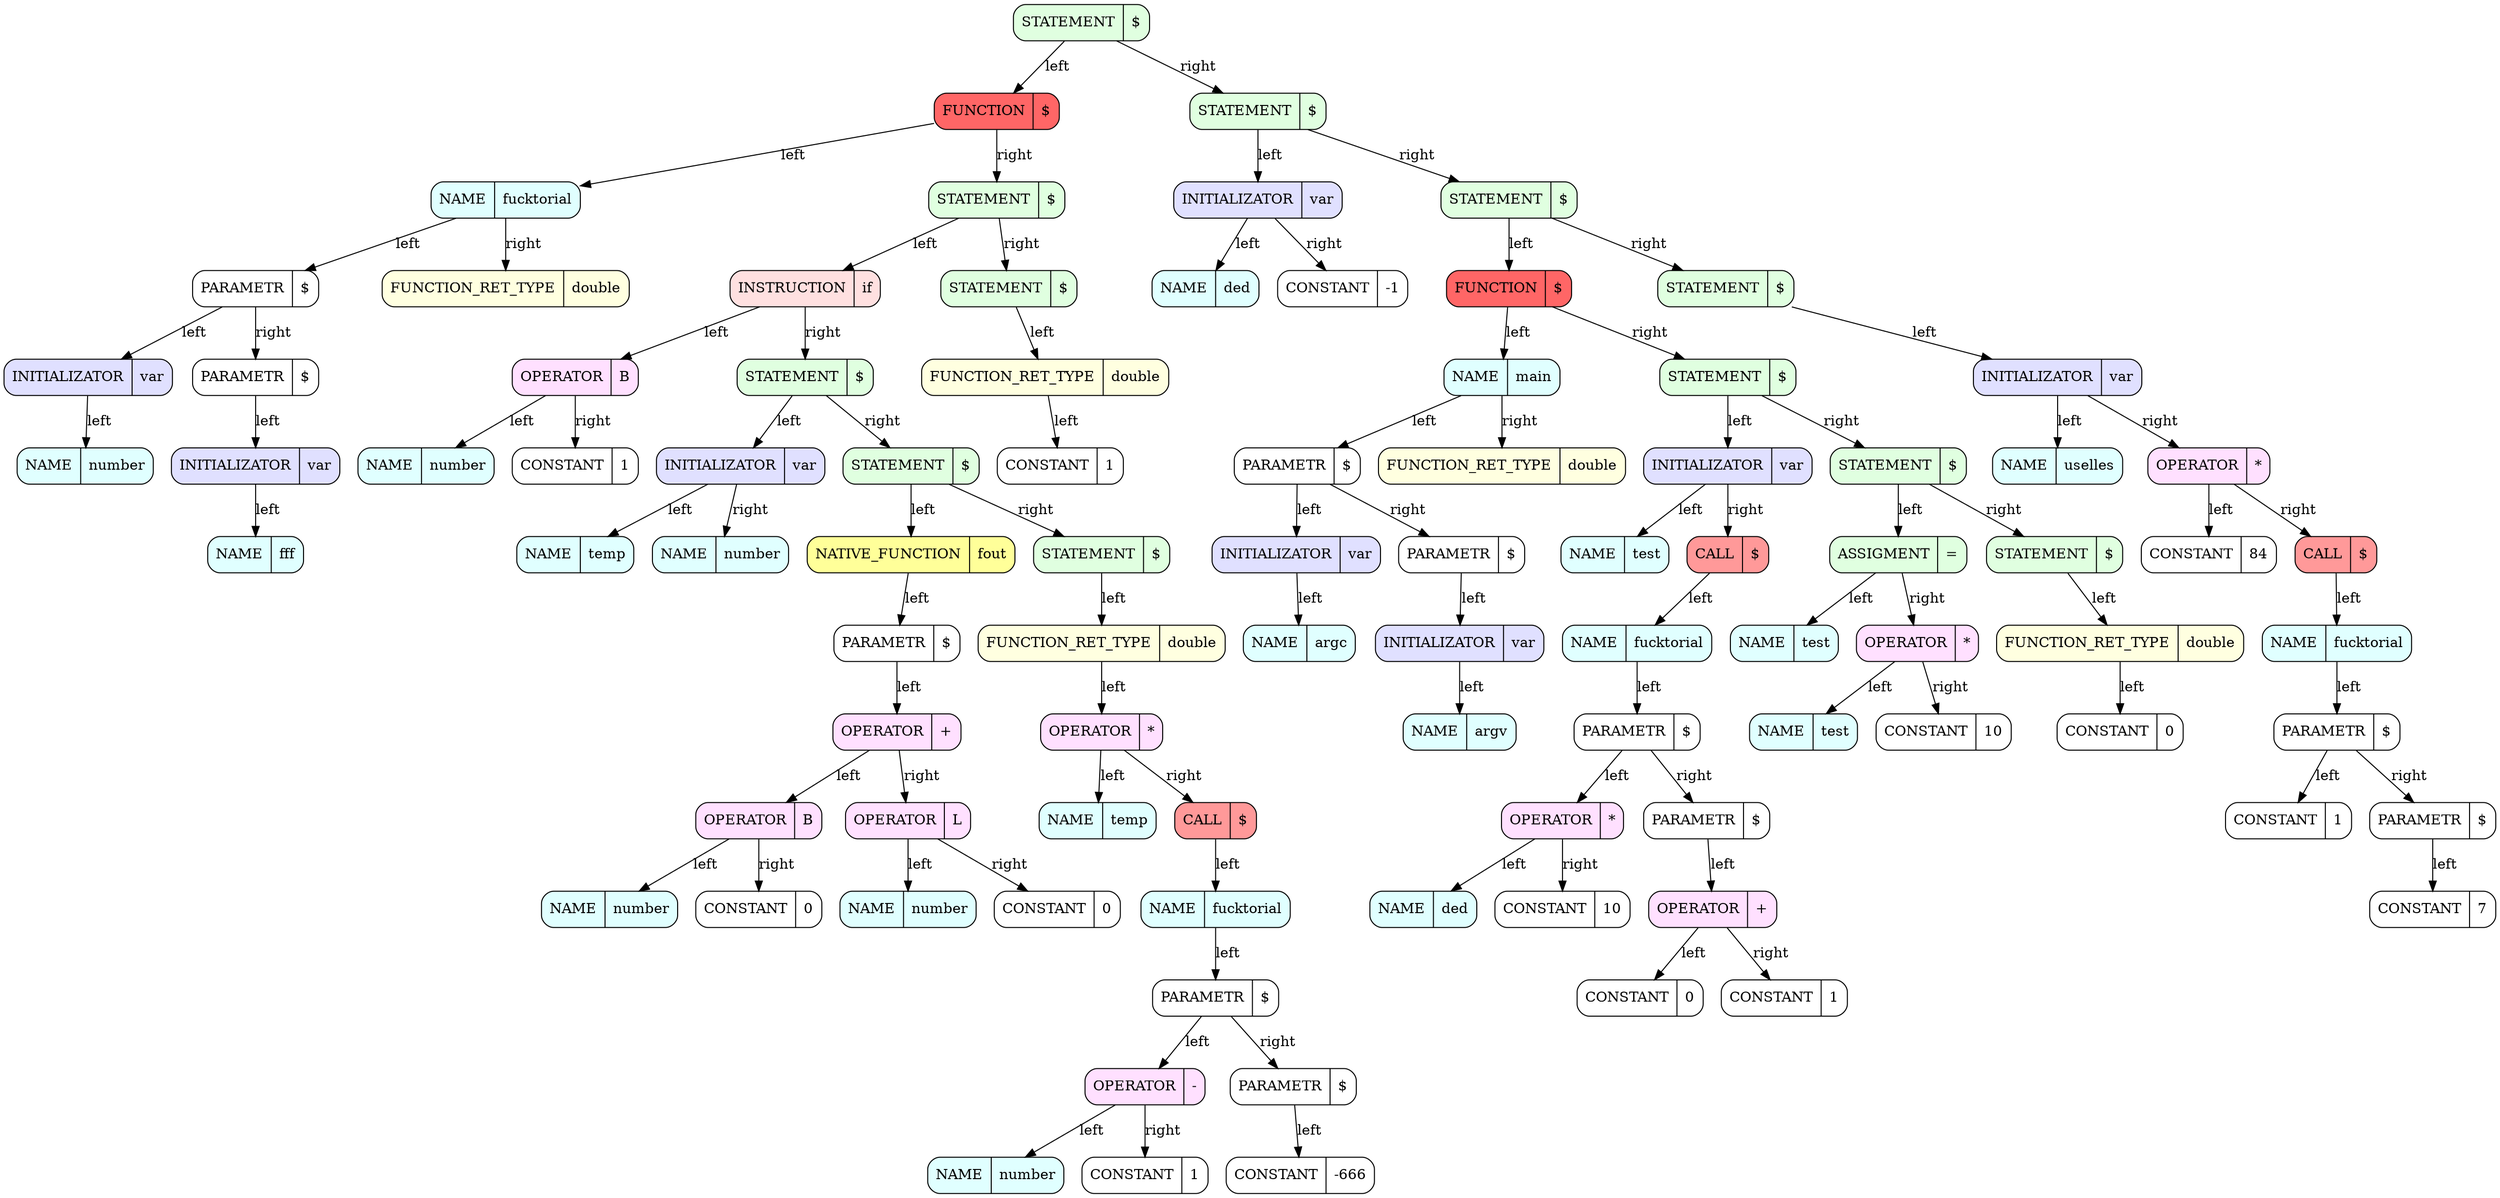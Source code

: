 ########################################################### SetDot
digraph 
{
rankdir = TB # RANKDIR
		node_0x623000000100 [style = filled, fillcolor = "#E0FFE0", shape = Mrecord label =  "STATEMENT | {$}"]
		node_0x623000000138 [style = filled, fillcolor = "#FF6666", shape = Mrecord label =  "FUNCTION | {$}"]
		node_0x623000000170 [style = filled, fillcolor = "#E0FFFF", shape = Mrecord label =  "NAME | {fucktorial}"]
		node_0x6230000001a8 [style = filled, fillcolor = "#FFFFFF", shape = Mrecord label =  "PARAMETR | {$}"]
		node_0x6230000001e0 [style = filled, fillcolor = "#E0E0FF", shape = Mrecord label =  "INITIALIZATOR | {var}"]
		node_0x623000000218 [style = filled, fillcolor = "#E0FFFF", shape = Mrecord label =  "NAME | {number}"]
		node_0x6230000001e0 -> node_0x623000000218 [label = "left"]
		node_0x6230000001a8 -> node_0x6230000001e0 [label = "left"]
		node_0x623000000250 [style = filled, fillcolor = "#FFFFFF", shape = Mrecord label =  "PARAMETR | {$}"]
		node_0x623000000288 [style = filled, fillcolor = "#E0E0FF", shape = Mrecord label =  "INITIALIZATOR | {var}"]
		node_0x6230000002c0 [style = filled, fillcolor = "#E0FFFF", shape = Mrecord label =  "NAME | {fff}"]
		node_0x623000000288 -> node_0x6230000002c0 [label = "left"]
		node_0x623000000250 -> node_0x623000000288 [label = "left"]
		node_0x6230000001a8 -> node_0x623000000250 [label = "right"]
		node_0x623000000170 -> node_0x6230000001a8 [label = "left"]
		node_0x6230000002f8 [style = filled, fillcolor = "#FFFFE0", shape = Mrecord label =  "FUNCTION_RET_TYPE | {double}"]
		node_0x623000000170 -> node_0x6230000002f8 [label = "right"]
		node_0x623000000138 -> node_0x623000000170 [label = "left"]
		node_0x623000000330 [style = filled, fillcolor = "#E0FFE0", shape = Mrecord label =  "STATEMENT | {$}"]
		node_0x623000000368 [style = filled, fillcolor = "#FFE0E0", shape = Mrecord label =  "INSTRUCTION | {if}"]
		node_0x6230000003a0 [style = filled, fillcolor = "#FFE0FF", shape = Mrecord label =  "OPERATOR | {B}"]
		node_0x6230000003d8 [style = filled, fillcolor = "#E0FFFF", shape = Mrecord label =  "NAME | {number}"]
		node_0x6230000003a0 -> node_0x6230000003d8 [label = "left"]
		node_0x623000000410 [style = filled, fillcolor = "#FFFFFF", shape = Mrecord label =  "CONSTANT | {1}"]
		node_0x6230000003a0 -> node_0x623000000410 [label = "right"]
		node_0x623000000368 -> node_0x6230000003a0 [label = "left"]
		node_0x623000000448 [style = filled, fillcolor = "#E0FFE0", shape = Mrecord label =  "STATEMENT | {$}"]
		node_0x623000000480 [style = filled, fillcolor = "#E0E0FF", shape = Mrecord label =  "INITIALIZATOR | {var}"]
		node_0x6230000004b8 [style = filled, fillcolor = "#E0FFFF", shape = Mrecord label =  "NAME | {temp}"]
		node_0x623000000480 -> node_0x6230000004b8 [label = "left"]
		node_0x6230000004f0 [style = filled, fillcolor = "#E0FFFF", shape = Mrecord label =  "NAME | {number}"]
		node_0x623000000480 -> node_0x6230000004f0 [label = "right"]
		node_0x623000000448 -> node_0x623000000480 [label = "left"]
		node_0x623000000528 [style = filled, fillcolor = "#E0FFE0", shape = Mrecord label =  "STATEMENT | {$}"]
		node_0x623000000560 [style = filled, fillcolor = "#FFFF99", shape = Mrecord label =  "NATIVE_FUNCTION | {fout}"]
		node_0x623000000598 [style = filled, fillcolor = "#FFFFFF", shape = Mrecord label =  "PARAMETR | {$}"]
		node_0x6230000005d0 [style = filled, fillcolor = "#FFE0FF", shape = Mrecord label =  "OPERATOR | {+}"]
		node_0x623000000608 [style = filled, fillcolor = "#FFE0FF", shape = Mrecord label =  "OPERATOR | {B}"]
		node_0x623000000640 [style = filled, fillcolor = "#E0FFFF", shape = Mrecord label =  "NAME | {number}"]
		node_0x623000000608 -> node_0x623000000640 [label = "left"]
		node_0x623000000678 [style = filled, fillcolor = "#FFFFFF", shape = Mrecord label =  "CONSTANT | {0}"]
		node_0x623000000608 -> node_0x623000000678 [label = "right"]
		node_0x6230000005d0 -> node_0x623000000608 [label = "left"]
		node_0x6230000006b0 [style = filled, fillcolor = "#FFE0FF", shape = Mrecord label =  "OPERATOR | {L}"]
		node_0x6230000006e8 [style = filled, fillcolor = "#E0FFFF", shape = Mrecord label =  "NAME | {number}"]
		node_0x6230000006b0 -> node_0x6230000006e8 [label = "left"]
		node_0x623000000720 [style = filled, fillcolor = "#FFFFFF", shape = Mrecord label =  "CONSTANT | {0}"]
		node_0x6230000006b0 -> node_0x623000000720 [label = "right"]
		node_0x6230000005d0 -> node_0x6230000006b0 [label = "right"]
		node_0x623000000598 -> node_0x6230000005d0 [label = "left"]
		node_0x623000000560 -> node_0x623000000598 [label = "left"]
		node_0x623000000528 -> node_0x623000000560 [label = "left"]
		node_0x623000000758 [style = filled, fillcolor = "#E0FFE0", shape = Mrecord label =  "STATEMENT | {$}"]
		node_0x623000000790 [style = filled, fillcolor = "#FFFFE0", shape = Mrecord label =  "FUNCTION_RET_TYPE | {double}"]
		node_0x6230000007c8 [style = filled, fillcolor = "#FFE0FF", shape = Mrecord label =  "OPERATOR | {*}"]
		node_0x623000000800 [style = filled, fillcolor = "#E0FFFF", shape = Mrecord label =  "NAME | {temp}"]
		node_0x6230000007c8 -> node_0x623000000800 [label = "left"]
		node_0x623000000838 [style = filled, fillcolor = "#FF9999", shape = Mrecord label =  "CALL | {$}"]
		node_0x623000000870 [style = filled, fillcolor = "#E0FFFF", shape = Mrecord label =  "NAME | {fucktorial}"]
		node_0x6230000008a8 [style = filled, fillcolor = "#FFFFFF", shape = Mrecord label =  "PARAMETR | {$}"]
		node_0x6230000008e0 [style = filled, fillcolor = "#FFE0FF", shape = Mrecord label =  "OPERATOR | {-}"]
		node_0x623000000918 [style = filled, fillcolor = "#E0FFFF", shape = Mrecord label =  "NAME | {number}"]
		node_0x6230000008e0 -> node_0x623000000918 [label = "left"]
		node_0x623000000950 [style = filled, fillcolor = "#FFFFFF", shape = Mrecord label =  "CONSTANT | {1}"]
		node_0x6230000008e0 -> node_0x623000000950 [label = "right"]
		node_0x6230000008a8 -> node_0x6230000008e0 [label = "left"]
		node_0x623000000988 [style = filled, fillcolor = "#FFFFFF", shape = Mrecord label =  "PARAMETR | {$}"]
		node_0x6230000009c0 [style = filled, fillcolor = "#FFFFFF", shape = Mrecord label =  "CONSTANT | {-666}"]
		node_0x623000000988 -> node_0x6230000009c0 [label = "left"]
		node_0x6230000008a8 -> node_0x623000000988 [label = "right"]
		node_0x623000000870 -> node_0x6230000008a8 [label = "left"]
		node_0x623000000838 -> node_0x623000000870 [label = "left"]
		node_0x6230000007c8 -> node_0x623000000838 [label = "right"]
		node_0x623000000790 -> node_0x6230000007c8 [label = "left"]
		node_0x623000000758 -> node_0x623000000790 [label = "left"]
		node_0x623000000528 -> node_0x623000000758 [label = "right"]
		node_0x623000000448 -> node_0x623000000528 [label = "right"]
		node_0x623000000368 -> node_0x623000000448 [label = "right"]
		node_0x623000000330 -> node_0x623000000368 [label = "left"]
		node_0x6230000009f8 [style = filled, fillcolor = "#E0FFE0", shape = Mrecord label =  "STATEMENT | {$}"]
		node_0x623000000a30 [style = filled, fillcolor = "#FFFFE0", shape = Mrecord label =  "FUNCTION_RET_TYPE | {double}"]
		node_0x623000000a68 [style = filled, fillcolor = "#FFFFFF", shape = Mrecord label =  "CONSTANT | {1}"]
		node_0x623000000a30 -> node_0x623000000a68 [label = "left"]
		node_0x6230000009f8 -> node_0x623000000a30 [label = "left"]
		node_0x623000000330 -> node_0x6230000009f8 [label = "right"]
		node_0x623000000138 -> node_0x623000000330 [label = "right"]
		node_0x623000000100 -> node_0x623000000138 [label = "left"]
		node_0x623000000aa0 [style = filled, fillcolor = "#E0FFE0", shape = Mrecord label =  "STATEMENT | {$}"]
		node_0x623000000ad8 [style = filled, fillcolor = "#E0E0FF", shape = Mrecord label =  "INITIALIZATOR | {var}"]
		node_0x623000000b10 [style = filled, fillcolor = "#E0FFFF", shape = Mrecord label =  "NAME | {ded}"]
		node_0x623000000ad8 -> node_0x623000000b10 [label = "left"]
		node_0x623000000b48 [style = filled, fillcolor = "#FFFFFF", shape = Mrecord label =  "CONSTANT | {-1}"]
		node_0x623000000ad8 -> node_0x623000000b48 [label = "right"]
		node_0x623000000aa0 -> node_0x623000000ad8 [label = "left"]
		node_0x623000000b80 [style = filled, fillcolor = "#E0FFE0", shape = Mrecord label =  "STATEMENT | {$}"]
		node_0x623000000bb8 [style = filled, fillcolor = "#FF6666", shape = Mrecord label =  "FUNCTION | {$}"]
		node_0x623000000bf0 [style = filled, fillcolor = "#E0FFFF", shape = Mrecord label =  "NAME | {main}"]
		node_0x623000000c28 [style = filled, fillcolor = "#FFFFFF", shape = Mrecord label =  "PARAMETR | {$}"]
		node_0x623000000c60 [style = filled, fillcolor = "#E0E0FF", shape = Mrecord label =  "INITIALIZATOR | {var}"]
		node_0x623000000c98 [style = filled, fillcolor = "#E0FFFF", shape = Mrecord label =  "NAME | {argc}"]
		node_0x623000000c60 -> node_0x623000000c98 [label = "left"]
		node_0x623000000c28 -> node_0x623000000c60 [label = "left"]
		node_0x623000000cd0 [style = filled, fillcolor = "#FFFFFF", shape = Mrecord label =  "PARAMETR | {$}"]
		node_0x623000000d08 [style = filled, fillcolor = "#E0E0FF", shape = Mrecord label =  "INITIALIZATOR | {var}"]
		node_0x623000000d40 [style = filled, fillcolor = "#E0FFFF", shape = Mrecord label =  "NAME | {argv}"]
		node_0x623000000d08 -> node_0x623000000d40 [label = "left"]
		node_0x623000000cd0 -> node_0x623000000d08 [label = "left"]
		node_0x623000000c28 -> node_0x623000000cd0 [label = "right"]
		node_0x623000000bf0 -> node_0x623000000c28 [label = "left"]
		node_0x623000000d78 [style = filled, fillcolor = "#FFFFE0", shape = Mrecord label =  "FUNCTION_RET_TYPE | {double}"]
		node_0x623000000bf0 -> node_0x623000000d78 [label = "right"]
		node_0x623000000bb8 -> node_0x623000000bf0 [label = "left"]
		node_0x623000000db0 [style = filled, fillcolor = "#E0FFE0", shape = Mrecord label =  "STATEMENT | {$}"]
		node_0x623000000de8 [style = filled, fillcolor = "#E0E0FF", shape = Mrecord label =  "INITIALIZATOR | {var}"]
		node_0x623000000e20 [style = filled, fillcolor = "#E0FFFF", shape = Mrecord label =  "NAME | {test}"]
		node_0x623000000de8 -> node_0x623000000e20 [label = "left"]
		node_0x623000000e58 [style = filled, fillcolor = "#FF9999", shape = Mrecord label =  "CALL | {$}"]
		node_0x623000000e90 [style = filled, fillcolor = "#E0FFFF", shape = Mrecord label =  "NAME | {fucktorial}"]
		node_0x623000000ec8 [style = filled, fillcolor = "#FFFFFF", shape = Mrecord label =  "PARAMETR | {$}"]
		node_0x623000000f00 [style = filled, fillcolor = "#FFE0FF", shape = Mrecord label =  "OPERATOR | {*}"]
		node_0x623000000f38 [style = filled, fillcolor = "#E0FFFF", shape = Mrecord label =  "NAME | {ded}"]
		node_0x623000000f00 -> node_0x623000000f38 [label = "left"]
		node_0x623000000f70 [style = filled, fillcolor = "#FFFFFF", shape = Mrecord label =  "CONSTANT | {10}"]
		node_0x623000000f00 -> node_0x623000000f70 [label = "right"]
		node_0x623000000ec8 -> node_0x623000000f00 [label = "left"]
		node_0x623000000fa8 [style = filled, fillcolor = "#FFFFFF", shape = Mrecord label =  "PARAMETR | {$}"]
		node_0x623000000fe0 [style = filled, fillcolor = "#FFE0FF", shape = Mrecord label =  "OPERATOR | {+}"]
		node_0x623000001018 [style = filled, fillcolor = "#FFFFFF", shape = Mrecord label =  "CONSTANT | {0}"]
		node_0x623000000fe0 -> node_0x623000001018 [label = "left"]
		node_0x623000001050 [style = filled, fillcolor = "#FFFFFF", shape = Mrecord label =  "CONSTANT | {1}"]
		node_0x623000000fe0 -> node_0x623000001050 [label = "right"]
		node_0x623000000fa8 -> node_0x623000000fe0 [label = "left"]
		node_0x623000000ec8 -> node_0x623000000fa8 [label = "right"]
		node_0x623000000e90 -> node_0x623000000ec8 [label = "left"]
		node_0x623000000e58 -> node_0x623000000e90 [label = "left"]
		node_0x623000000de8 -> node_0x623000000e58 [label = "right"]
		node_0x623000000db0 -> node_0x623000000de8 [label = "left"]
		node_0x623000001088 [style = filled, fillcolor = "#E0FFE0", shape = Mrecord label =  "STATEMENT | {$}"]
		node_0x6230000010c0 [style = filled, fillcolor = "#E0FFE0", shape = Mrecord label =  "ASSIGMENT | {=}"]
		node_0x6230000010f8 [style = filled, fillcolor = "#E0FFFF", shape = Mrecord label =  "NAME | {test}"]
		node_0x6230000010c0 -> node_0x6230000010f8 [label = "left"]
		node_0x623000001130 [style = filled, fillcolor = "#FFE0FF", shape = Mrecord label =  "OPERATOR | {*}"]
		node_0x623000001168 [style = filled, fillcolor = "#E0FFFF", shape = Mrecord label =  "NAME | {test}"]
		node_0x623000001130 -> node_0x623000001168 [label = "left"]
		node_0x6230000011a0 [style = filled, fillcolor = "#FFFFFF", shape = Mrecord label =  "CONSTANT | {10}"]
		node_0x623000001130 -> node_0x6230000011a0 [label = "right"]
		node_0x6230000010c0 -> node_0x623000001130 [label = "right"]
		node_0x623000001088 -> node_0x6230000010c0 [label = "left"]
		node_0x6230000011d8 [style = filled, fillcolor = "#E0FFE0", shape = Mrecord label =  "STATEMENT | {$}"]
		node_0x623000001210 [style = filled, fillcolor = "#FFFFE0", shape = Mrecord label =  "FUNCTION_RET_TYPE | {double}"]
		node_0x623000001248 [style = filled, fillcolor = "#FFFFFF", shape = Mrecord label =  "CONSTANT | {0}"]
		node_0x623000001210 -> node_0x623000001248 [label = "left"]
		node_0x6230000011d8 -> node_0x623000001210 [label = "left"]
		node_0x623000001088 -> node_0x6230000011d8 [label = "right"]
		node_0x623000000db0 -> node_0x623000001088 [label = "right"]
		node_0x623000000bb8 -> node_0x623000000db0 [label = "right"]
		node_0x623000000b80 -> node_0x623000000bb8 [label = "left"]
		node_0x623000001280 [style = filled, fillcolor = "#E0FFE0", shape = Mrecord label =  "STATEMENT | {$}"]
		node_0x6230000012b8 [style = filled, fillcolor = "#E0E0FF", shape = Mrecord label =  "INITIALIZATOR | {var}"]
		node_0x6230000012f0 [style = filled, fillcolor = "#E0FFFF", shape = Mrecord label =  "NAME | {uselles}"]
		node_0x6230000012b8 -> node_0x6230000012f0 [label = "left"]
		node_0x623000001328 [style = filled, fillcolor = "#FFE0FF", shape = Mrecord label =  "OPERATOR | {*}"]
		node_0x623000001360 [style = filled, fillcolor = "#FFFFFF", shape = Mrecord label =  "CONSTANT | {84}"]
		node_0x623000001328 -> node_0x623000001360 [label = "left"]
		node_0x623000001398 [style = filled, fillcolor = "#FF9999", shape = Mrecord label =  "CALL | {$}"]
		node_0x6230000013d0 [style = filled, fillcolor = "#E0FFFF", shape = Mrecord label =  "NAME | {fucktorial}"]
		node_0x623000001408 [style = filled, fillcolor = "#FFFFFF", shape = Mrecord label =  "PARAMETR | {$}"]
		node_0x623000001440 [style = filled, fillcolor = "#FFFFFF", shape = Mrecord label =  "CONSTANT | {1}"]
		node_0x623000001408 -> node_0x623000001440 [label = "left"]
		node_0x623000001478 [style = filled, fillcolor = "#FFFFFF", shape = Mrecord label =  "PARAMETR | {$}"]
		node_0x6230000014b0 [style = filled, fillcolor = "#FFFFFF", shape = Mrecord label =  "CONSTANT | {7}"]
		node_0x623000001478 -> node_0x6230000014b0 [label = "left"]
		node_0x623000001408 -> node_0x623000001478 [label = "right"]
		node_0x6230000013d0 -> node_0x623000001408 [label = "left"]
		node_0x623000001398 -> node_0x6230000013d0 [label = "left"]
		node_0x623000001328 -> node_0x623000001398 [label = "right"]
		node_0x6230000012b8 -> node_0x623000001328 [label = "right"]
		node_0x623000001280 -> node_0x6230000012b8 [label = "left"]
		node_0x623000000b80 -> node_0x623000001280 [label = "right"]
		node_0x623000000aa0 -> node_0x623000000b80 [label = "right"]
		node_0x623000000100 -> node_0x623000000aa0 [label = "right"]
########################################################### SetEndDot

}